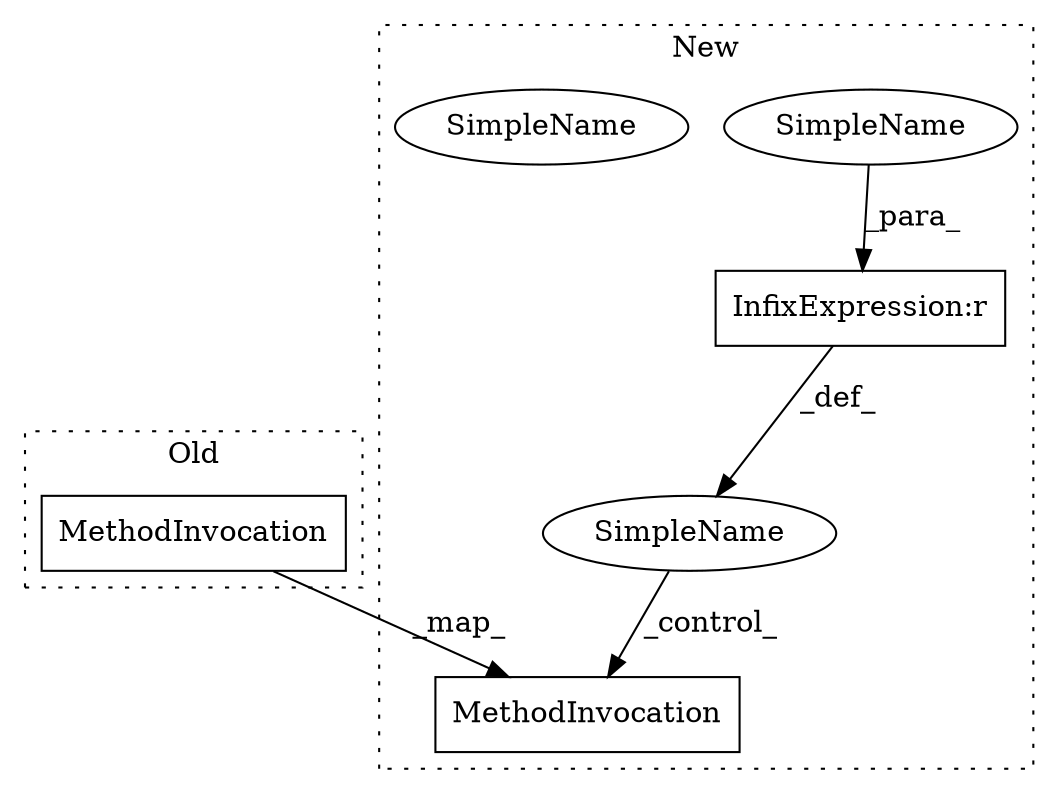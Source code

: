 digraph G {
subgraph cluster0 {
2 [label="MethodInvocation" a="32" s="4254,4268" l="7,1" shape="box"];
label = "Old";
style="dotted";
}
subgraph cluster1 {
1 [label="MethodInvocation" a="32" s="4266,4280" l="7,1" shape="box"];
3 [label="SimpleName" a="42" s="4228" l="2" shape="ellipse"];
4 [label="SimpleName" a="42" s="4228" l="2" shape="ellipse"];
5 [label="SimpleName" a="42" s="" l="" shape="ellipse"];
6 [label="InfixExpression:r" a="27" s="4230" l="4" shape="box"];
label = "New";
style="dotted";
}
2 -> 1 [label="_map_"];
3 -> 6 [label="_para_"];
5 -> 1 [label="_control_"];
6 -> 5 [label="_def_"];
}